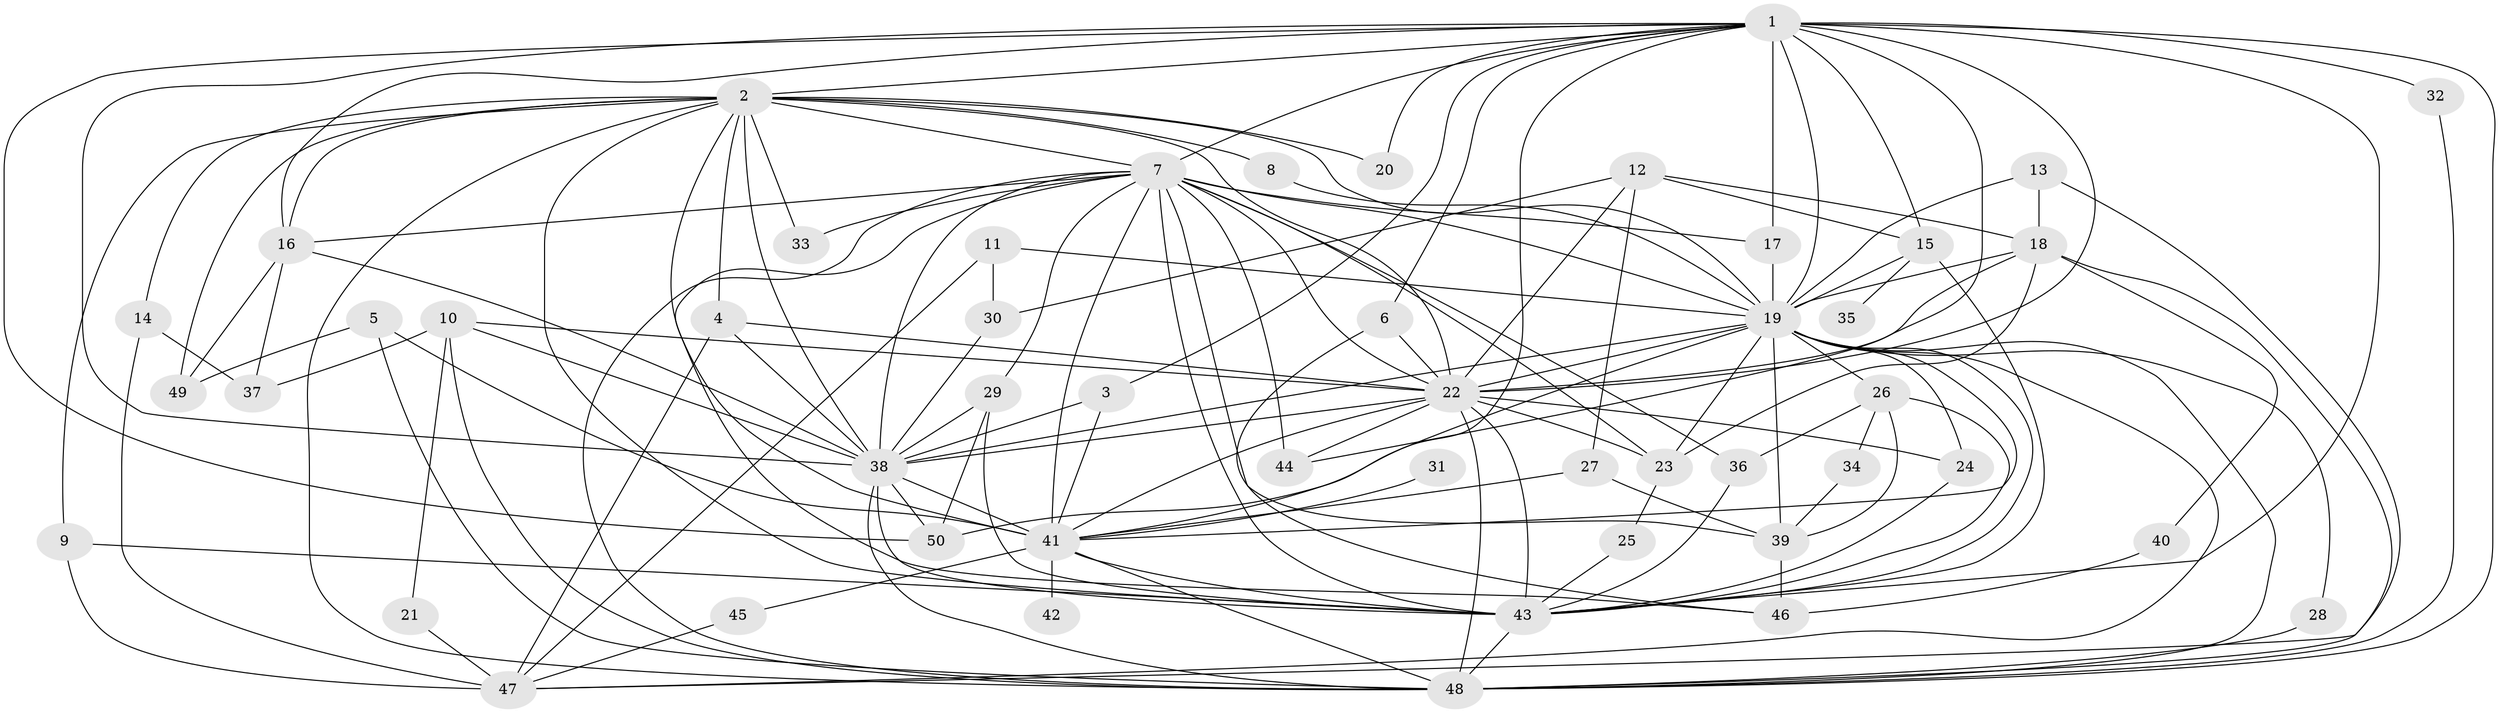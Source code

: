 // original degree distribution, {20: 0.02, 19: 0.02, 23: 0.01, 22: 0.01, 17: 0.01, 15: 0.02, 32: 0.01, 6: 0.03, 3: 0.21, 2: 0.55, 5: 0.04, 7: 0.01, 4: 0.05, 10: 0.01}
// Generated by graph-tools (version 1.1) at 2025/01/03/09/25 03:01:25]
// undirected, 50 vertices, 140 edges
graph export_dot {
graph [start="1"]
  node [color=gray90,style=filled];
  1;
  2;
  3;
  4;
  5;
  6;
  7;
  8;
  9;
  10;
  11;
  12;
  13;
  14;
  15;
  16;
  17;
  18;
  19;
  20;
  21;
  22;
  23;
  24;
  25;
  26;
  27;
  28;
  29;
  30;
  31;
  32;
  33;
  34;
  35;
  36;
  37;
  38;
  39;
  40;
  41;
  42;
  43;
  44;
  45;
  46;
  47;
  48;
  49;
  50;
  1 -- 2 [weight=1.0];
  1 -- 3 [weight=1.0];
  1 -- 6 [weight=1.0];
  1 -- 7 [weight=1.0];
  1 -- 15 [weight=1.0];
  1 -- 16 [weight=1.0];
  1 -- 17 [weight=1.0];
  1 -- 19 [weight=4.0];
  1 -- 20 [weight=1.0];
  1 -- 22 [weight=1.0];
  1 -- 32 [weight=1.0];
  1 -- 38 [weight=3.0];
  1 -- 41 [weight=1.0];
  1 -- 43 [weight=1.0];
  1 -- 44 [weight=1.0];
  1 -- 48 [weight=2.0];
  1 -- 50 [weight=1.0];
  2 -- 4 [weight=1.0];
  2 -- 7 [weight=1.0];
  2 -- 8 [weight=1.0];
  2 -- 9 [weight=1.0];
  2 -- 14 [weight=1.0];
  2 -- 16 [weight=1.0];
  2 -- 19 [weight=1.0];
  2 -- 20 [weight=1.0];
  2 -- 22 [weight=1.0];
  2 -- 33 [weight=1.0];
  2 -- 38 [weight=4.0];
  2 -- 41 [weight=2.0];
  2 -- 43 [weight=1.0];
  2 -- 48 [weight=1.0];
  2 -- 49 [weight=1.0];
  3 -- 38 [weight=1.0];
  3 -- 41 [weight=1.0];
  4 -- 22 [weight=1.0];
  4 -- 38 [weight=1.0];
  4 -- 47 [weight=2.0];
  5 -- 41 [weight=1.0];
  5 -- 48 [weight=1.0];
  5 -- 49 [weight=1.0];
  6 -- 22 [weight=1.0];
  6 -- 46 [weight=1.0];
  7 -- 16 [weight=1.0];
  7 -- 17 [weight=1.0];
  7 -- 19 [weight=3.0];
  7 -- 22 [weight=1.0];
  7 -- 23 [weight=1.0];
  7 -- 29 [weight=1.0];
  7 -- 33 [weight=1.0];
  7 -- 36 [weight=1.0];
  7 -- 38 [weight=2.0];
  7 -- 39 [weight=1.0];
  7 -- 41 [weight=2.0];
  7 -- 43 [weight=2.0];
  7 -- 44 [weight=1.0];
  7 -- 46 [weight=1.0];
  7 -- 48 [weight=1.0];
  8 -- 19 [weight=1.0];
  9 -- 43 [weight=1.0];
  9 -- 47 [weight=1.0];
  10 -- 21 [weight=1.0];
  10 -- 22 [weight=1.0];
  10 -- 37 [weight=1.0];
  10 -- 38 [weight=1.0];
  10 -- 48 [weight=1.0];
  11 -- 19 [weight=1.0];
  11 -- 30 [weight=1.0];
  11 -- 47 [weight=1.0];
  12 -- 15 [weight=1.0];
  12 -- 18 [weight=1.0];
  12 -- 22 [weight=1.0];
  12 -- 27 [weight=1.0];
  12 -- 30 [weight=1.0];
  13 -- 18 [weight=1.0];
  13 -- 19 [weight=1.0];
  13 -- 47 [weight=1.0];
  14 -- 37 [weight=1.0];
  14 -- 47 [weight=1.0];
  15 -- 19 [weight=1.0];
  15 -- 35 [weight=1.0];
  15 -- 43 [weight=1.0];
  16 -- 37 [weight=1.0];
  16 -- 38 [weight=1.0];
  16 -- 49 [weight=1.0];
  17 -- 19 [weight=1.0];
  18 -- 19 [weight=1.0];
  18 -- 22 [weight=1.0];
  18 -- 23 [weight=1.0];
  18 -- 40 [weight=1.0];
  18 -- 48 [weight=1.0];
  19 -- 22 [weight=2.0];
  19 -- 23 [weight=2.0];
  19 -- 24 [weight=1.0];
  19 -- 26 [weight=1.0];
  19 -- 28 [weight=1.0];
  19 -- 38 [weight=2.0];
  19 -- 39 [weight=1.0];
  19 -- 41 [weight=1.0];
  19 -- 43 [weight=3.0];
  19 -- 47 [weight=1.0];
  19 -- 48 [weight=1.0];
  19 -- 50 [weight=1.0];
  21 -- 47 [weight=1.0];
  22 -- 23 [weight=1.0];
  22 -- 24 [weight=1.0];
  22 -- 38 [weight=3.0];
  22 -- 41 [weight=1.0];
  22 -- 43 [weight=1.0];
  22 -- 44 [weight=1.0];
  22 -- 48 [weight=2.0];
  23 -- 25 [weight=1.0];
  24 -- 43 [weight=1.0];
  25 -- 43 [weight=1.0];
  26 -- 34 [weight=1.0];
  26 -- 36 [weight=1.0];
  26 -- 39 [weight=1.0];
  26 -- 43 [weight=1.0];
  27 -- 39 [weight=1.0];
  27 -- 41 [weight=1.0];
  28 -- 48 [weight=1.0];
  29 -- 38 [weight=1.0];
  29 -- 43 [weight=2.0];
  29 -- 50 [weight=1.0];
  30 -- 38 [weight=1.0];
  31 -- 41 [weight=1.0];
  32 -- 48 [weight=1.0];
  34 -- 39 [weight=1.0];
  36 -- 43 [weight=1.0];
  38 -- 41 [weight=2.0];
  38 -- 43 [weight=2.0];
  38 -- 48 [weight=3.0];
  38 -- 50 [weight=1.0];
  39 -- 46 [weight=2.0];
  40 -- 46 [weight=1.0];
  41 -- 42 [weight=1.0];
  41 -- 43 [weight=1.0];
  41 -- 45 [weight=1.0];
  41 -- 48 [weight=1.0];
  43 -- 48 [weight=1.0];
  45 -- 47 [weight=1.0];
}
